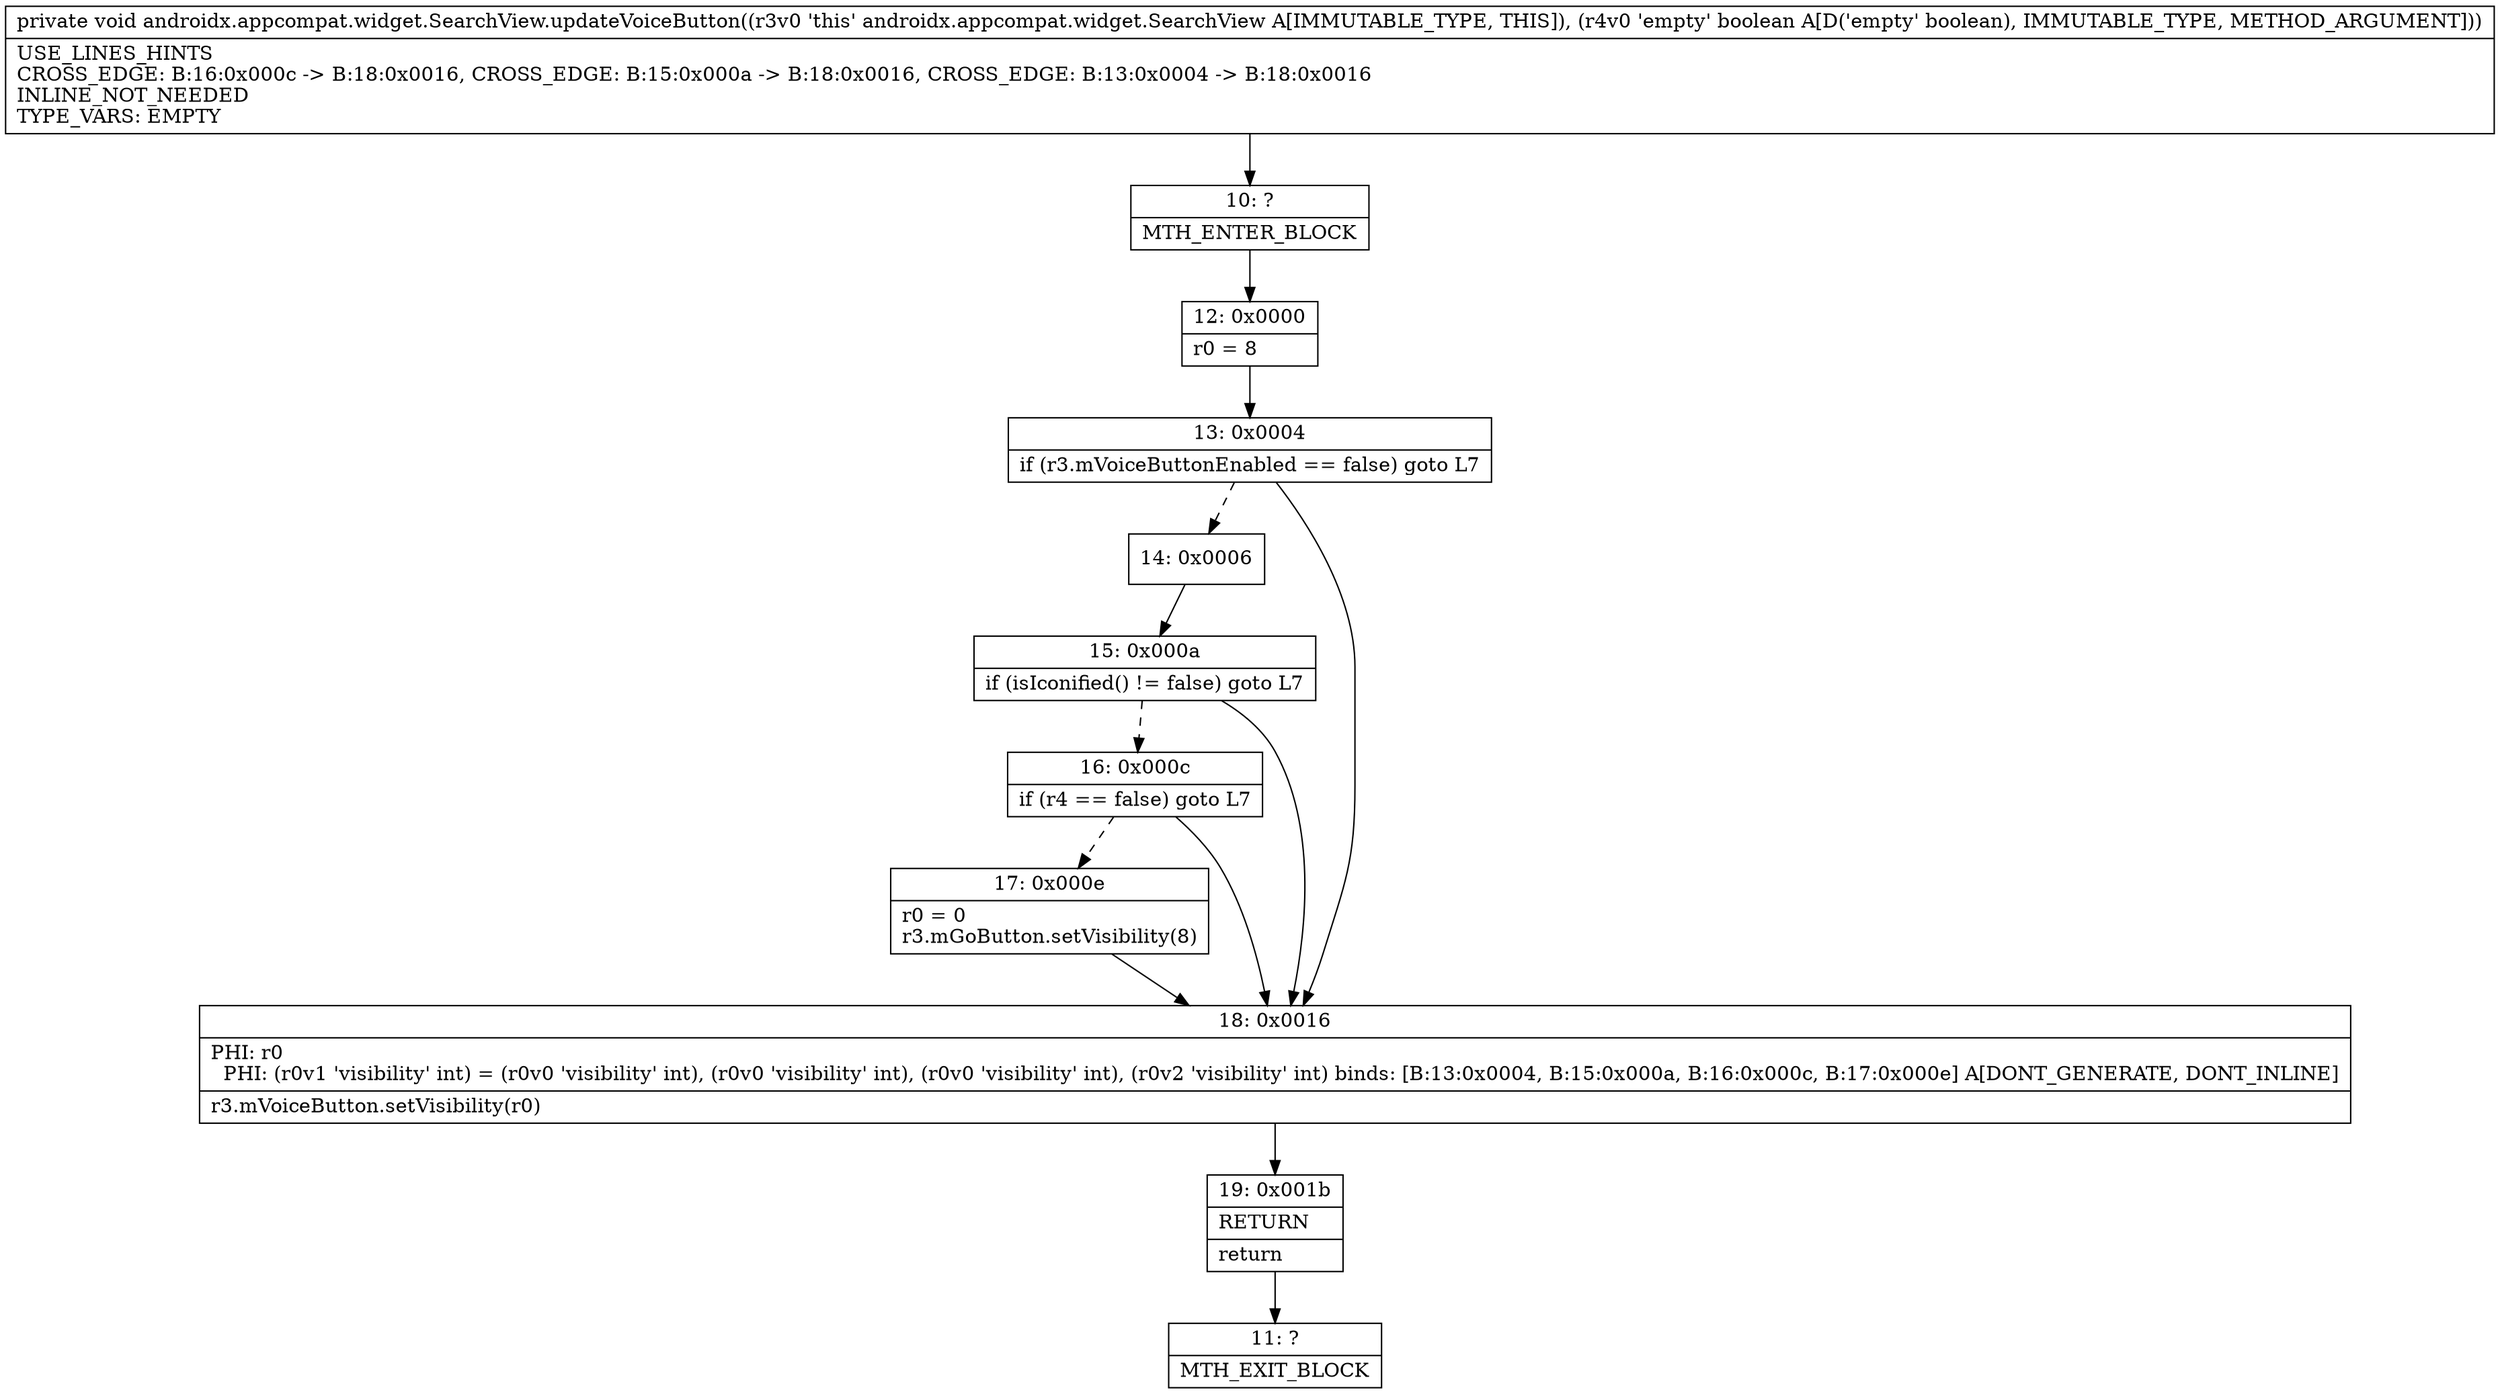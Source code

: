 digraph "CFG forandroidx.appcompat.widget.SearchView.updateVoiceButton(Z)V" {
Node_10 [shape=record,label="{10\:\ ?|MTH_ENTER_BLOCK\l}"];
Node_12 [shape=record,label="{12\:\ 0x0000|r0 = 8\l}"];
Node_13 [shape=record,label="{13\:\ 0x0004|if (r3.mVoiceButtonEnabled == false) goto L7\l}"];
Node_14 [shape=record,label="{14\:\ 0x0006}"];
Node_15 [shape=record,label="{15\:\ 0x000a|if (isIconified() != false) goto L7\l}"];
Node_16 [shape=record,label="{16\:\ 0x000c|if (r4 == false) goto L7\l}"];
Node_17 [shape=record,label="{17\:\ 0x000e|r0 = 0\lr3.mGoButton.setVisibility(8)\l}"];
Node_18 [shape=record,label="{18\:\ 0x0016|PHI: r0 \l  PHI: (r0v1 'visibility' int) = (r0v0 'visibility' int), (r0v0 'visibility' int), (r0v0 'visibility' int), (r0v2 'visibility' int) binds: [B:13:0x0004, B:15:0x000a, B:16:0x000c, B:17:0x000e] A[DONT_GENERATE, DONT_INLINE]\l|r3.mVoiceButton.setVisibility(r0)\l}"];
Node_19 [shape=record,label="{19\:\ 0x001b|RETURN\l|return\l}"];
Node_11 [shape=record,label="{11\:\ ?|MTH_EXIT_BLOCK\l}"];
MethodNode[shape=record,label="{private void androidx.appcompat.widget.SearchView.updateVoiceButton((r3v0 'this' androidx.appcompat.widget.SearchView A[IMMUTABLE_TYPE, THIS]), (r4v0 'empty' boolean A[D('empty' boolean), IMMUTABLE_TYPE, METHOD_ARGUMENT]))  | USE_LINES_HINTS\lCROSS_EDGE: B:16:0x000c \-\> B:18:0x0016, CROSS_EDGE: B:15:0x000a \-\> B:18:0x0016, CROSS_EDGE: B:13:0x0004 \-\> B:18:0x0016\lINLINE_NOT_NEEDED\lTYPE_VARS: EMPTY\l}"];
MethodNode -> Node_10;Node_10 -> Node_12;
Node_12 -> Node_13;
Node_13 -> Node_14[style=dashed];
Node_13 -> Node_18;
Node_14 -> Node_15;
Node_15 -> Node_16[style=dashed];
Node_15 -> Node_18;
Node_16 -> Node_17[style=dashed];
Node_16 -> Node_18;
Node_17 -> Node_18;
Node_18 -> Node_19;
Node_19 -> Node_11;
}

